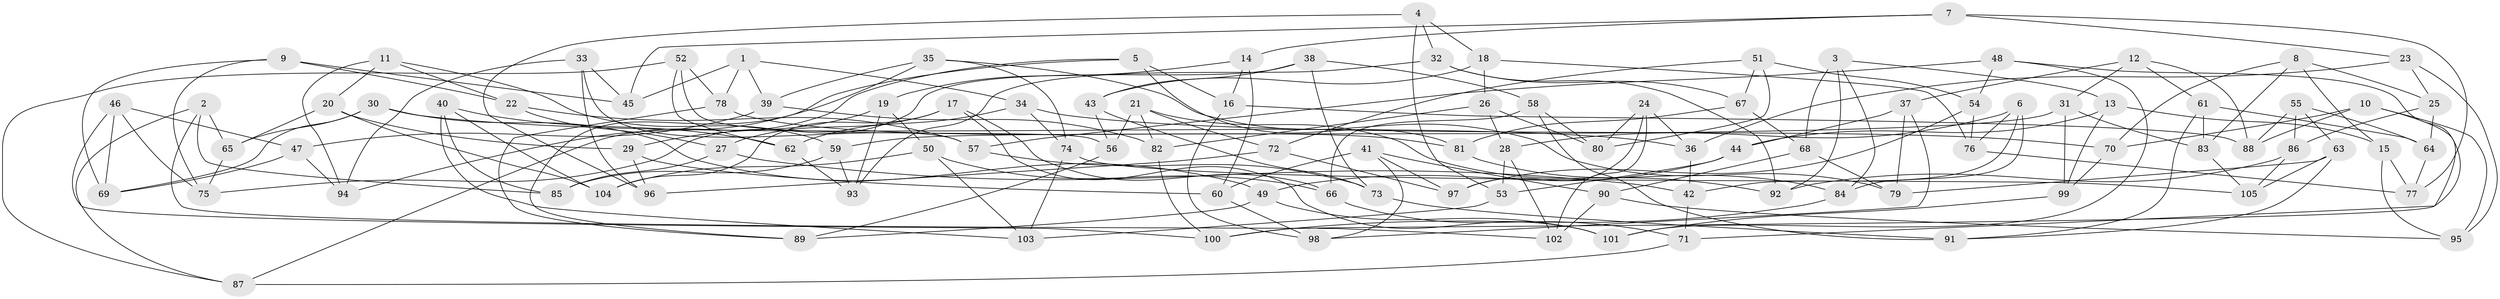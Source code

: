 // Generated by graph-tools (version 1.1) at 2025/50/03/09/25 03:50:46]
// undirected, 105 vertices, 210 edges
graph export_dot {
graph [start="1"]
  node [color=gray90,style=filled];
  1;
  2;
  3;
  4;
  5;
  6;
  7;
  8;
  9;
  10;
  11;
  12;
  13;
  14;
  15;
  16;
  17;
  18;
  19;
  20;
  21;
  22;
  23;
  24;
  25;
  26;
  27;
  28;
  29;
  30;
  31;
  32;
  33;
  34;
  35;
  36;
  37;
  38;
  39;
  40;
  41;
  42;
  43;
  44;
  45;
  46;
  47;
  48;
  49;
  50;
  51;
  52;
  53;
  54;
  55;
  56;
  57;
  58;
  59;
  60;
  61;
  62;
  63;
  64;
  65;
  66;
  67;
  68;
  69;
  70;
  71;
  72;
  73;
  74;
  75;
  76;
  77;
  78;
  79;
  80;
  81;
  82;
  83;
  84;
  85;
  86;
  87;
  88;
  89;
  90;
  91;
  92;
  93;
  94;
  95;
  96;
  97;
  98;
  99;
  100;
  101;
  102;
  103;
  104;
  105;
  1 -- 34;
  1 -- 78;
  1 -- 39;
  1 -- 45;
  2 -- 102;
  2 -- 85;
  2 -- 65;
  2 -- 87;
  3 -- 68;
  3 -- 13;
  3 -- 92;
  3 -- 84;
  4 -- 32;
  4 -- 53;
  4 -- 96;
  4 -- 18;
  5 -- 87;
  5 -- 94;
  5 -- 16;
  5 -- 81;
  6 -- 76;
  6 -- 28;
  6 -- 42;
  6 -- 84;
  7 -- 23;
  7 -- 45;
  7 -- 14;
  7 -- 77;
  8 -- 15;
  8 -- 25;
  8 -- 70;
  8 -- 83;
  9 -- 75;
  9 -- 22;
  9 -- 45;
  9 -- 69;
  10 -- 71;
  10 -- 95;
  10 -- 88;
  10 -- 70;
  11 -- 22;
  11 -- 94;
  11 -- 20;
  11 -- 59;
  12 -- 61;
  12 -- 31;
  12 -- 37;
  12 -- 88;
  13 -- 44;
  13 -- 99;
  13 -- 15;
  14 -- 16;
  14 -- 60;
  14 -- 19;
  15 -- 77;
  15 -- 95;
  16 -- 88;
  16 -- 98;
  17 -- 66;
  17 -- 27;
  17 -- 104;
  17 -- 101;
  18 -- 26;
  18 -- 76;
  18 -- 43;
  19 -- 29;
  19 -- 93;
  19 -- 50;
  20 -- 104;
  20 -- 65;
  20 -- 29;
  21 -- 56;
  21 -- 92;
  21 -- 72;
  21 -- 82;
  22 -- 57;
  22 -- 27;
  23 -- 95;
  23 -- 36;
  23 -- 25;
  24 -- 102;
  24 -- 80;
  24 -- 36;
  24 -- 97;
  25 -- 64;
  25 -- 86;
  26 -- 82;
  26 -- 28;
  26 -- 80;
  27 -- 42;
  27 -- 85;
  28 -- 102;
  28 -- 53;
  29 -- 96;
  29 -- 60;
  30 -- 69;
  30 -- 36;
  30 -- 65;
  30 -- 49;
  31 -- 83;
  31 -- 59;
  31 -- 99;
  32 -- 93;
  32 -- 67;
  32 -- 92;
  33 -- 96;
  33 -- 45;
  33 -- 94;
  33 -- 57;
  34 -- 62;
  34 -- 70;
  34 -- 74;
  35 -- 79;
  35 -- 39;
  35 -- 74;
  35 -- 89;
  36 -- 42;
  37 -- 79;
  37 -- 98;
  37 -- 44;
  38 -- 75;
  38 -- 73;
  38 -- 58;
  38 -- 43;
  39 -- 82;
  39 -- 47;
  40 -- 85;
  40 -- 62;
  40 -- 104;
  40 -- 103;
  41 -- 97;
  41 -- 60;
  41 -- 90;
  41 -- 98;
  42 -- 71;
  43 -- 73;
  43 -- 56;
  44 -- 53;
  44 -- 49;
  46 -- 47;
  46 -- 69;
  46 -- 100;
  46 -- 75;
  47 -- 94;
  47 -- 69;
  48 -- 101;
  48 -- 57;
  48 -- 54;
  48 -- 100;
  49 -- 101;
  49 -- 89;
  50 -- 66;
  50 -- 104;
  50 -- 103;
  51 -- 80;
  51 -- 67;
  51 -- 54;
  51 -- 72;
  52 -- 87;
  52 -- 62;
  52 -- 78;
  52 -- 56;
  53 -- 103;
  54 -- 76;
  54 -- 97;
  55 -- 64;
  55 -- 63;
  55 -- 88;
  55 -- 86;
  56 -- 89;
  57 -- 73;
  58 -- 66;
  58 -- 91;
  58 -- 80;
  59 -- 93;
  59 -- 85;
  60 -- 98;
  61 -- 64;
  61 -- 91;
  61 -- 83;
  62 -- 93;
  63 -- 105;
  63 -- 79;
  63 -- 91;
  64 -- 77;
  65 -- 75;
  66 -- 71;
  67 -- 68;
  67 -- 81;
  68 -- 90;
  68 -- 79;
  70 -- 99;
  71 -- 87;
  72 -- 97;
  72 -- 96;
  73 -- 91;
  74 -- 105;
  74 -- 103;
  76 -- 77;
  78 -- 81;
  78 -- 89;
  81 -- 84;
  82 -- 100;
  83 -- 105;
  84 -- 100;
  86 -- 92;
  86 -- 105;
  90 -- 102;
  90 -- 95;
  99 -- 101;
}
